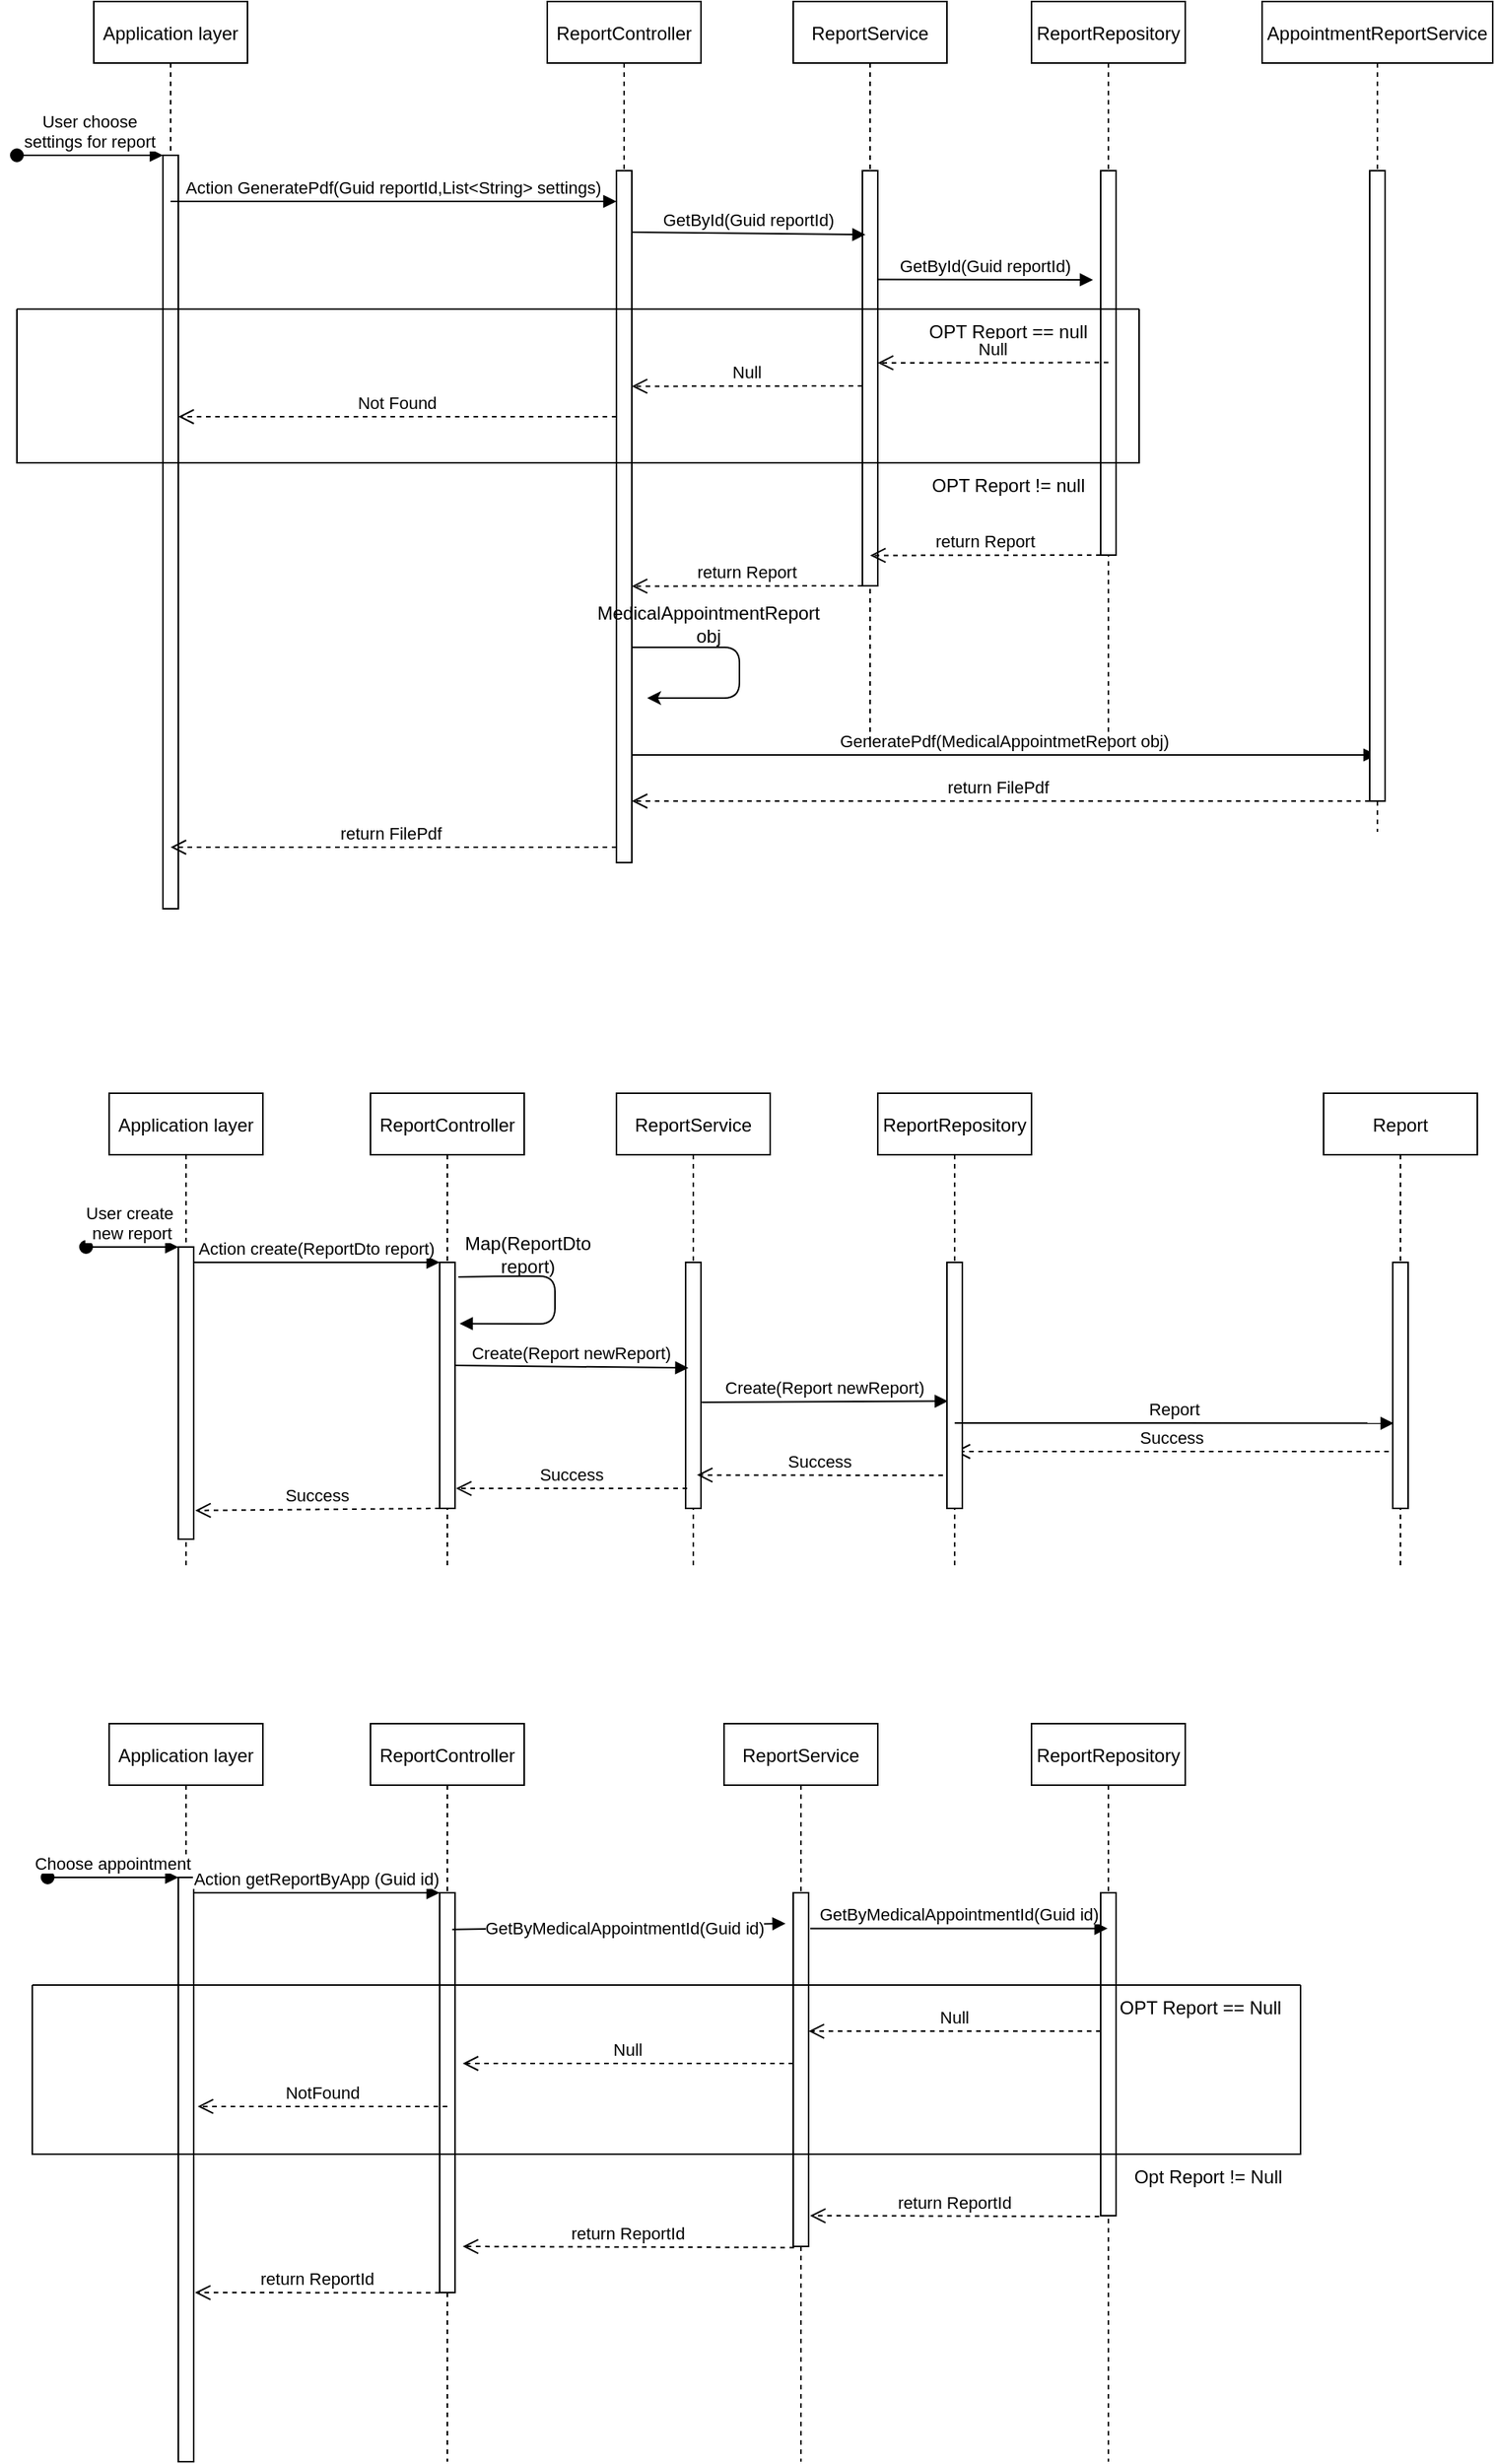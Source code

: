 <mxfile version="20.7.4" type="device"><diagram id="kgpKYQtTHZ0yAKxKKP6v" name="Page-1"><mxGraphModel dx="1235" dy="1774" grid="1" gridSize="10" guides="1" tooltips="1" connect="1" arrows="1" fold="1" page="1" pageScale="1" pageWidth="850" pageHeight="1100" math="0" shadow="0"><root><mxCell id="0"/><mxCell id="1" parent="0"/><mxCell id="3nuBFxr9cyL0pnOWT2aG-1" value="Application layer" style="shape=umlLifeline;perimeter=lifelinePerimeter;container=1;collapsible=0;recursiveResize=0;rounded=0;shadow=0;strokeWidth=1;" parent="1" vertex="1"><mxGeometry x="140" y="120" width="100" height="310" as="geometry"/></mxCell><mxCell id="3nuBFxr9cyL0pnOWT2aG-2" value="" style="points=[];perimeter=orthogonalPerimeter;rounded=0;shadow=0;strokeWidth=1;" parent="3nuBFxr9cyL0pnOWT2aG-1" vertex="1"><mxGeometry x="45" y="100" width="10" height="190" as="geometry"/></mxCell><mxCell id="3nuBFxr9cyL0pnOWT2aG-3" value="User create &#10;new report" style="verticalAlign=bottom;startArrow=oval;endArrow=block;startSize=8;shadow=0;strokeWidth=1;" parent="3nuBFxr9cyL0pnOWT2aG-1" target="3nuBFxr9cyL0pnOWT2aG-2" edge="1"><mxGeometry relative="1" as="geometry"><mxPoint x="-15" y="100" as="sourcePoint"/></mxGeometry></mxCell><mxCell id="3nuBFxr9cyL0pnOWT2aG-5" value="ReportController" style="shape=umlLifeline;perimeter=lifelinePerimeter;container=1;collapsible=0;recursiveResize=0;rounded=0;shadow=0;strokeWidth=1;" parent="1" vertex="1"><mxGeometry x="310" y="120" width="100" height="310" as="geometry"/></mxCell><mxCell id="3nuBFxr9cyL0pnOWT2aG-6" value="" style="points=[];perimeter=orthogonalPerimeter;rounded=0;shadow=0;strokeWidth=1;" parent="3nuBFxr9cyL0pnOWT2aG-5" vertex="1"><mxGeometry x="45" y="110" width="10" height="160" as="geometry"/></mxCell><mxCell id="fV_ot2fg5KsPQ3A62Emf-14" value="" style="verticalAlign=bottom;endArrow=block;shadow=0;strokeWidth=1;exitX=1.22;exitY=0.059;exitDx=0;exitDy=0;exitPerimeter=0;entryX=1.3;entryY=0.249;entryDx=0;entryDy=0;entryPerimeter=0;" parent="3nuBFxr9cyL0pnOWT2aG-5" source="3nuBFxr9cyL0pnOWT2aG-6" target="3nuBFxr9cyL0pnOWT2aG-6" edge="1"><mxGeometry relative="1" as="geometry"><mxPoint x="60" y="120.0" as="sourcePoint"/><mxPoint x="110" y="160" as="targetPoint"/><Array as="points"><mxPoint x="90" y="119"/><mxPoint x="120" y="119"/><mxPoint x="120" y="150"/></Array></mxGeometry></mxCell><mxCell id="3nuBFxr9cyL0pnOWT2aG-7" value="Success" style="verticalAlign=bottom;endArrow=open;dashed=1;endSize=8;exitX=-0.26;exitY=0.769;shadow=0;strokeWidth=1;exitDx=0;exitDy=0;exitPerimeter=0;" parent="1" source="fV_ot2fg5KsPQ3A62Emf-9" edge="1"><mxGeometry relative="1" as="geometry"><mxPoint x="690" y="353" as="targetPoint"/></mxGeometry></mxCell><mxCell id="3nuBFxr9cyL0pnOWT2aG-8" value="Action create(ReportDto report)" style="verticalAlign=bottom;endArrow=block;entryX=0;entryY=0;shadow=0;strokeWidth=1;" parent="1" source="3nuBFxr9cyL0pnOWT2aG-2" target="3nuBFxr9cyL0pnOWT2aG-6" edge="1"><mxGeometry relative="1" as="geometry"><mxPoint x="285" y="240" as="sourcePoint"/></mxGeometry></mxCell><mxCell id="fV_ot2fg5KsPQ3A62Emf-4" value="ReportService" style="shape=umlLifeline;perimeter=lifelinePerimeter;container=1;collapsible=0;recursiveResize=0;rounded=0;shadow=0;strokeWidth=1;" parent="1" vertex="1"><mxGeometry x="470" y="120" width="100" height="310" as="geometry"/></mxCell><mxCell id="fV_ot2fg5KsPQ3A62Emf-5" value="" style="points=[];perimeter=orthogonalPerimeter;rounded=0;shadow=0;strokeWidth=1;" parent="fV_ot2fg5KsPQ3A62Emf-4" vertex="1"><mxGeometry x="45" y="110" width="10" height="160" as="geometry"/></mxCell><mxCell id="fV_ot2fg5KsPQ3A62Emf-6" value="ReportRepository" style="shape=umlLifeline;perimeter=lifelinePerimeter;container=1;collapsible=0;recursiveResize=0;rounded=0;shadow=0;strokeWidth=1;" parent="1" vertex="1"><mxGeometry x="640" y="120" width="100" height="310" as="geometry"/></mxCell><mxCell id="fV_ot2fg5KsPQ3A62Emf-7" value="" style="points=[];perimeter=orthogonalPerimeter;rounded=0;shadow=0;strokeWidth=1;" parent="fV_ot2fg5KsPQ3A62Emf-6" vertex="1"><mxGeometry x="45" y="110" width="10" height="160" as="geometry"/></mxCell><mxCell id="fV_ot2fg5KsPQ3A62Emf-8" value="Report" style="shape=umlLifeline;perimeter=lifelinePerimeter;container=1;collapsible=0;recursiveResize=0;rounded=0;shadow=0;strokeWidth=1;" parent="1" vertex="1"><mxGeometry x="930" y="120" width="100" height="310" as="geometry"/></mxCell><mxCell id="fV_ot2fg5KsPQ3A62Emf-9" value="" style="points=[];perimeter=orthogonalPerimeter;rounded=0;shadow=0;strokeWidth=1;" parent="fV_ot2fg5KsPQ3A62Emf-8" vertex="1"><mxGeometry x="45" y="110" width="10" height="160" as="geometry"/></mxCell><mxCell id="fV_ot2fg5KsPQ3A62Emf-13" value="Create(Report newReport)" style="verticalAlign=bottom;endArrow=block;shadow=0;strokeWidth=1;exitX=0.98;exitY=0.419;exitDx=0;exitDy=0;exitPerimeter=0;entryX=0.18;entryY=0.429;entryDx=0;entryDy=0;entryPerimeter=0;" parent="1" source="3nuBFxr9cyL0pnOWT2aG-6" target="fV_ot2fg5KsPQ3A62Emf-5" edge="1"><mxGeometry relative="1" as="geometry"><mxPoint x="366.4" y="242.64" as="sourcePoint"/><mxPoint x="513.6" y="242.64" as="targetPoint"/><Array as="points"/></mxGeometry></mxCell><mxCell id="fV_ot2fg5KsPQ3A62Emf-15" value="Map(ReportDto report)" style="text;html=1;strokeColor=none;fillColor=none;align=center;verticalAlign=middle;whiteSpace=wrap;rounded=0;" parent="1" vertex="1"><mxGeometry x="355" y="210" width="115" height="30" as="geometry"/></mxCell><mxCell id="fV_ot2fg5KsPQ3A62Emf-16" value="Create(Report newReport)" style="verticalAlign=bottom;endArrow=block;shadow=0;strokeWidth=1;exitX=1.06;exitY=0.569;exitDx=0;exitDy=0;exitPerimeter=0;entryX=0.06;entryY=0.564;entryDx=0;entryDy=0;entryPerimeter=0;" parent="1" source="fV_ot2fg5KsPQ3A62Emf-5" target="fV_ot2fg5KsPQ3A62Emf-7" edge="1"><mxGeometry relative="1" as="geometry"><mxPoint x="530" y="320" as="sourcePoint"/><mxPoint x="682" y="321.6" as="targetPoint"/><Array as="points"/></mxGeometry></mxCell><mxCell id="fV_ot2fg5KsPQ3A62Emf-17" value="Report" style="verticalAlign=bottom;endArrow=block;shadow=0;strokeWidth=1;exitX=0.5;exitY=0.653;exitDx=0;exitDy=0;exitPerimeter=0;entryX=0.06;entryY=0.654;entryDx=0;entryDy=0;entryPerimeter=0;" parent="1" source="fV_ot2fg5KsPQ3A62Emf-7" target="fV_ot2fg5KsPQ3A62Emf-9" edge="1"><mxGeometry relative="1" as="geometry"><mxPoint x="700.0" y="335.3" as="sourcePoint"/><mxPoint x="860.0" y="334.5" as="targetPoint"/><Array as="points"/></mxGeometry></mxCell><mxCell id="vov_eMmwPncRA-YWhU7L-2" value="Success" style="verticalAlign=bottom;endArrow=open;dashed=1;endSize=8;exitX=-0.26;exitY=0.866;shadow=0;strokeWidth=1;exitDx=0;exitDy=0;exitPerimeter=0;entryX=0.524;entryY=0.59;entryDx=0;entryDy=0;entryPerimeter=0;" edge="1" parent="1" source="fV_ot2fg5KsPQ3A62Emf-7"><mxGeometry relative="1" as="geometry"><mxPoint x="522.4" y="368.3" as="targetPoint"/><mxPoint x="686.4" y="363.04" as="sourcePoint"/></mxGeometry></mxCell><mxCell id="vov_eMmwPncRA-YWhU7L-3" value="Success" style="verticalAlign=bottom;endArrow=open;dashed=1;endSize=8;exitX=0.1;exitY=0.919;shadow=0;strokeWidth=1;exitDx=0;exitDy=0;exitPerimeter=0;entryX=1.06;entryY=0.919;entryDx=0;entryDy=0;entryPerimeter=0;" edge="1" parent="1" source="fV_ot2fg5KsPQ3A62Emf-5" target="3nuBFxr9cyL0pnOWT2aG-6"><mxGeometry relative="1" as="geometry"><mxPoint x="370" y="388" as="targetPoint"/><mxPoint x="515.0" y="390" as="sourcePoint"/></mxGeometry></mxCell><mxCell id="vov_eMmwPncRA-YWhU7L-4" value="Success" style="verticalAlign=bottom;endArrow=open;dashed=1;endSize=8;shadow=0;strokeWidth=1;entryX=1.1;entryY=0.902;entryDx=0;entryDy=0;entryPerimeter=0;" edge="1" parent="1" target="3nuBFxr9cyL0pnOWT2aG-2"><mxGeometry relative="1" as="geometry"><mxPoint x="188.6" y="391.6" as="targetPoint"/><mxPoint x="355" y="390" as="sourcePoint"/></mxGeometry></mxCell><mxCell id="vov_eMmwPncRA-YWhU7L-9" value="Application layer" style="shape=umlLifeline;perimeter=lifelinePerimeter;container=1;collapsible=0;recursiveResize=0;rounded=0;shadow=0;strokeWidth=1;" vertex="1" parent="1"><mxGeometry x="140" y="530" width="100" height="480" as="geometry"/></mxCell><mxCell id="vov_eMmwPncRA-YWhU7L-10" value="" style="points=[];perimeter=orthogonalPerimeter;rounded=0;shadow=0;strokeWidth=1;" vertex="1" parent="vov_eMmwPncRA-YWhU7L-9"><mxGeometry x="45" y="100" width="10" height="380" as="geometry"/></mxCell><mxCell id="vov_eMmwPncRA-YWhU7L-11" value="Choose appointment" style="verticalAlign=bottom;startArrow=oval;endArrow=block;startSize=8;shadow=0;strokeWidth=1;" edge="1" parent="vov_eMmwPncRA-YWhU7L-9" target="vov_eMmwPncRA-YWhU7L-10"><mxGeometry relative="1" as="geometry"><mxPoint x="-40" y="100" as="sourcePoint"/></mxGeometry></mxCell><mxCell id="vov_eMmwPncRA-YWhU7L-12" value="ReportController" style="shape=umlLifeline;perimeter=lifelinePerimeter;container=1;collapsible=0;recursiveResize=0;rounded=0;shadow=0;strokeWidth=1;" vertex="1" parent="1"><mxGeometry x="310" y="530" width="100" height="480" as="geometry"/></mxCell><mxCell id="vov_eMmwPncRA-YWhU7L-13" value="" style="points=[];perimeter=orthogonalPerimeter;rounded=0;shadow=0;strokeWidth=1;" vertex="1" parent="vov_eMmwPncRA-YWhU7L-12"><mxGeometry x="45" y="110" width="10" height="260" as="geometry"/></mxCell><mxCell id="vov_eMmwPncRA-YWhU7L-16" value="Action getReportByApp (Guid id)" style="verticalAlign=bottom;endArrow=block;entryX=0;entryY=0;shadow=0;strokeWidth=1;" edge="1" parent="1" source="vov_eMmwPncRA-YWhU7L-10" target="vov_eMmwPncRA-YWhU7L-13"><mxGeometry relative="1" as="geometry"><mxPoint x="285" y="650" as="sourcePoint"/></mxGeometry></mxCell><mxCell id="vov_eMmwPncRA-YWhU7L-17" value="ReportService" style="shape=umlLifeline;perimeter=lifelinePerimeter;container=1;collapsible=0;recursiveResize=0;rounded=0;shadow=0;strokeWidth=1;" vertex="1" parent="1"><mxGeometry x="540" y="530" width="100" height="480" as="geometry"/></mxCell><mxCell id="vov_eMmwPncRA-YWhU7L-18" value="" style="points=[];perimeter=orthogonalPerimeter;rounded=0;shadow=0;strokeWidth=1;" vertex="1" parent="vov_eMmwPncRA-YWhU7L-17"><mxGeometry x="45" y="110" width="10" height="230" as="geometry"/></mxCell><mxCell id="vov_eMmwPncRA-YWhU7L-19" value="ReportRepository" style="shape=umlLifeline;perimeter=lifelinePerimeter;container=1;collapsible=0;recursiveResize=0;rounded=0;shadow=0;strokeWidth=1;" vertex="1" parent="1"><mxGeometry x="740" y="530" width="100" height="480" as="geometry"/></mxCell><mxCell id="vov_eMmwPncRA-YWhU7L-20" value="" style="points=[];perimeter=orthogonalPerimeter;rounded=0;shadow=0;strokeWidth=1;" vertex="1" parent="vov_eMmwPncRA-YWhU7L-19"><mxGeometry x="45" y="110" width="10" height="210" as="geometry"/></mxCell><mxCell id="vov_eMmwPncRA-YWhU7L-14" value="" style="verticalAlign=bottom;endArrow=block;shadow=0;strokeWidth=1;exitX=0.532;exitY=0.279;exitDx=0;exitDy=0;exitPerimeter=0;" edge="1" parent="1" source="vov_eMmwPncRA-YWhU7L-12"><mxGeometry relative="1" as="geometry"><mxPoint x="370" y="650.0" as="sourcePoint"/><mxPoint x="580" y="660" as="targetPoint"/><Array as="points"/></mxGeometry></mxCell><mxCell id="vov_eMmwPncRA-YWhU7L-30" value="GetByMedicalAppointmentId(Guid id)" style="edgeLabel;html=1;align=center;verticalAlign=middle;resizable=0;points=[];" vertex="1" connectable="0" parent="vov_eMmwPncRA-YWhU7L-14"><mxGeometry x="0.027" y="-1" relative="1" as="geometry"><mxPoint as="offset"/></mxGeometry></mxCell><mxCell id="vov_eMmwPncRA-YWhU7L-31" value="GetByMedicalAppointmentId(Guid id)" style="verticalAlign=bottom;endArrow=block;shadow=0;strokeWidth=1;exitX=1.1;exitY=0.101;exitDx=0;exitDy=0;exitPerimeter=0;" edge="1" parent="1" source="vov_eMmwPncRA-YWhU7L-18" target="vov_eMmwPncRA-YWhU7L-19"><mxGeometry relative="1" as="geometry"><mxPoint x="600" y="670" as="sourcePoint"/><mxPoint x="760" y="670" as="targetPoint"/></mxGeometry></mxCell><mxCell id="vov_eMmwPncRA-YWhU7L-33" value="" style="swimlane;startSize=0;" vertex="1" parent="1"><mxGeometry x="90" y="700" width="825" height="110" as="geometry"/></mxCell><mxCell id="vov_eMmwPncRA-YWhU7L-34" value="OPT Report == Null" style="text;html=1;strokeColor=none;fillColor=none;align=center;verticalAlign=middle;whiteSpace=wrap;rounded=0;" vertex="1" parent="vov_eMmwPncRA-YWhU7L-33"><mxGeometry x="695" width="130" height="30" as="geometry"/></mxCell><mxCell id="vov_eMmwPncRA-YWhU7L-35" value="Null" style="verticalAlign=bottom;endArrow=open;dashed=1;endSize=8;exitX=-0.26;exitY=0.769;shadow=0;strokeWidth=1;exitDx=0;exitDy=0;exitPerimeter=0;" edge="1" parent="vov_eMmwPncRA-YWhU7L-33" target="vov_eMmwPncRA-YWhU7L-18"><mxGeometry relative="1" as="geometry"><mxPoint x="412.6" y="30" as="targetPoint"/><mxPoint x="695.0" y="30.04" as="sourcePoint"/></mxGeometry></mxCell><mxCell id="vov_eMmwPncRA-YWhU7L-36" value="Null" style="verticalAlign=bottom;endArrow=open;dashed=1;endSize=8;shadow=0;strokeWidth=1;" edge="1" parent="1" source="vov_eMmwPncRA-YWhU7L-18"><mxGeometry relative="1" as="geometry"><mxPoint x="370" y="751" as="targetPoint"/><mxPoint x="576.6" y="750" as="sourcePoint"/></mxGeometry></mxCell><mxCell id="vov_eMmwPncRA-YWhU7L-37" value="NotFound" style="verticalAlign=bottom;endArrow=open;dashed=1;endSize=8;shadow=0;strokeWidth=1;entryX=1.26;entryY=0.392;entryDx=0;entryDy=0;entryPerimeter=0;" edge="1" parent="1" target="vov_eMmwPncRA-YWhU7L-10"><mxGeometry relative="1" as="geometry"><mxPoint x="200.0" y="771" as="targetPoint"/><mxPoint x="360" y="779" as="sourcePoint"/></mxGeometry></mxCell><mxCell id="vov_eMmwPncRA-YWhU7L-38" value="Opt Report != Null" style="text;html=1;strokeColor=none;fillColor=none;align=center;verticalAlign=middle;whiteSpace=wrap;rounded=0;" vertex="1" parent="1"><mxGeometry x="800" y="810" width="110" height="30" as="geometry"/></mxCell><mxCell id="vov_eMmwPncRA-YWhU7L-40" value="return ReportId" style="verticalAlign=bottom;endArrow=open;dashed=1;endSize=8;exitX=-0.26;exitY=0.769;shadow=0;strokeWidth=1;exitDx=0;exitDy=0;exitPerimeter=0;entryX=1.18;entryY=0.242;entryDx=0;entryDy=0;entryPerimeter=0;" edge="1" parent="1"><mxGeometry relative="1" as="geometry"><mxPoint x="595.9" y="850" as="targetPoint"/><mxPoint x="784.1" y="850.5" as="sourcePoint"/></mxGeometry></mxCell><mxCell id="vov_eMmwPncRA-YWhU7L-41" value="return ReportId" style="verticalAlign=bottom;endArrow=open;dashed=1;endSize=8;exitX=0.06;exitY=0.302;shadow=0;strokeWidth=1;exitDx=0;exitDy=0;exitPerimeter=0;" edge="1" parent="1"><mxGeometry relative="1" as="geometry"><mxPoint x="370" y="870" as="targetPoint"/><mxPoint x="585.6" y="870.74" as="sourcePoint"/></mxGeometry></mxCell><mxCell id="vov_eMmwPncRA-YWhU7L-43" value="return ReportId" style="verticalAlign=bottom;endArrow=open;dashed=1;endSize=8;exitX=0.18;exitY=0.376;shadow=0;strokeWidth=1;exitDx=0;exitDy=0;exitPerimeter=0;entryX=1.26;entryY=0.392;entryDx=0;entryDy=0;entryPerimeter=0;" edge="1" parent="1"><mxGeometry relative="1" as="geometry"><mxPoint x="195.8" y="900" as="targetPoint"/><mxPoint x="355.0" y="900.16" as="sourcePoint"/></mxGeometry></mxCell><mxCell id="vov_eMmwPncRA-YWhU7L-44" value="Application layer" style="shape=umlLifeline;perimeter=lifelinePerimeter;container=1;collapsible=0;recursiveResize=0;rounded=0;shadow=0;strokeWidth=1;" vertex="1" parent="1"><mxGeometry x="130" y="-590" width="100" height="590" as="geometry"/></mxCell><mxCell id="vov_eMmwPncRA-YWhU7L-45" value="" style="points=[];perimeter=orthogonalPerimeter;rounded=0;shadow=0;strokeWidth=1;" vertex="1" parent="vov_eMmwPncRA-YWhU7L-44"><mxGeometry x="45" y="100" width="10" height="490" as="geometry"/></mxCell><mxCell id="vov_eMmwPncRA-YWhU7L-46" value="User choose &#10;settings for report" style="verticalAlign=bottom;startArrow=oval;endArrow=block;startSize=8;shadow=0;strokeWidth=1;" edge="1" parent="vov_eMmwPncRA-YWhU7L-44" target="vov_eMmwPncRA-YWhU7L-45"><mxGeometry relative="1" as="geometry"><mxPoint x="-50" y="100" as="sourcePoint"/></mxGeometry></mxCell><mxCell id="vov_eMmwPncRA-YWhU7L-47" value="ReportController" style="shape=umlLifeline;perimeter=lifelinePerimeter;container=1;collapsible=0;recursiveResize=0;rounded=0;shadow=0;strokeWidth=1;" vertex="1" parent="1"><mxGeometry x="425" y="-590" width="100" height="560" as="geometry"/></mxCell><mxCell id="vov_eMmwPncRA-YWhU7L-48" value="" style="points=[];perimeter=orthogonalPerimeter;rounded=0;shadow=0;strokeWidth=1;" vertex="1" parent="vov_eMmwPncRA-YWhU7L-47"><mxGeometry x="45" y="110" width="10" height="450" as="geometry"/></mxCell><mxCell id="vov_eMmwPncRA-YWhU7L-67" value="Action GeneratePdf(Guid reportId,List&lt;String&gt; settings)" style="verticalAlign=bottom;endArrow=block;entryX=0;entryY=0;shadow=0;strokeWidth=1;" edge="1" parent="vov_eMmwPncRA-YWhU7L-47" source="vov_eMmwPncRA-YWhU7L-44"><mxGeometry relative="1" as="geometry"><mxPoint x="-225" y="130" as="sourcePoint"/><mxPoint x="45" y="130" as="targetPoint"/></mxGeometry></mxCell><mxCell id="vov_eMmwPncRA-YWhU7L-84" value="" style="endArrow=classic;html=1;rounded=1;" edge="1" parent="vov_eMmwPncRA-YWhU7L-47"><mxGeometry width="50" height="50" relative="1" as="geometry"><mxPoint x="55" y="420" as="sourcePoint"/><mxPoint x="65" y="453" as="targetPoint"/><Array as="points"><mxPoint x="125" y="420"/><mxPoint x="125" y="453"/></Array></mxGeometry></mxCell><mxCell id="vov_eMmwPncRA-YWhU7L-86" value="GeneratePdf(MedicalAppointmetReport obj)" style="verticalAlign=bottom;endArrow=block;shadow=0;strokeWidth=1;exitX=0.98;exitY=0.419;exitDx=0;exitDy=0;exitPerimeter=0;" edge="1" parent="vov_eMmwPncRA-YWhU7L-47" target="vov_eMmwPncRA-YWhU7L-65"><mxGeometry relative="1" as="geometry"><mxPoint x="55" y="490" as="sourcePoint"/><mxPoint x="207" y="491.6" as="targetPoint"/><Array as="points"/></mxGeometry></mxCell><mxCell id="vov_eMmwPncRA-YWhU7L-52" value="ReportService" style="shape=umlLifeline;perimeter=lifelinePerimeter;container=1;collapsible=0;recursiveResize=0;rounded=0;shadow=0;strokeWidth=1;" vertex="1" parent="1"><mxGeometry x="585" y="-590" width="100" height="480" as="geometry"/></mxCell><mxCell id="vov_eMmwPncRA-YWhU7L-66" value="" style="points=[];perimeter=orthogonalPerimeter;rounded=0;shadow=0;strokeWidth=1;" vertex="1" parent="vov_eMmwPncRA-YWhU7L-52"><mxGeometry x="45" y="110" width="10" height="270" as="geometry"/></mxCell><mxCell id="vov_eMmwPncRA-YWhU7L-68" value="GetById(Guid reportId)" style="verticalAlign=bottom;endArrow=block;shadow=0;strokeWidth=1;exitX=0.98;exitY=0.419;exitDx=0;exitDy=0;exitPerimeter=0;entryX=0.18;entryY=0.429;entryDx=0;entryDy=0;entryPerimeter=0;" edge="1" parent="vov_eMmwPncRA-YWhU7L-52"><mxGeometry relative="1" as="geometry"><mxPoint x="-105.0" y="150.0" as="sourcePoint"/><mxPoint x="47" y="151.6" as="targetPoint"/><Array as="points"/></mxGeometry></mxCell><mxCell id="vov_eMmwPncRA-YWhU7L-80" value="return Report" style="verticalAlign=bottom;endArrow=open;dashed=1;endSize=8;exitX=-0.26;exitY=0.866;shadow=0;strokeWidth=1;exitDx=0;exitDy=0;exitPerimeter=0;" edge="1" parent="vov_eMmwPncRA-YWhU7L-52"><mxGeometry relative="1" as="geometry"><mxPoint x="-105" y="380.24" as="targetPoint"/><mxPoint x="45" y="380" as="sourcePoint"/></mxGeometry></mxCell><mxCell id="vov_eMmwPncRA-YWhU7L-54" value="ReportRepository" style="shape=umlLifeline;perimeter=lifelinePerimeter;container=1;collapsible=0;recursiveResize=0;rounded=0;shadow=0;strokeWidth=1;" vertex="1" parent="1"><mxGeometry x="740" y="-590" width="100" height="480" as="geometry"/></mxCell><mxCell id="vov_eMmwPncRA-YWhU7L-55" value="" style="points=[];perimeter=orthogonalPerimeter;rounded=0;shadow=0;strokeWidth=1;" vertex="1" parent="vov_eMmwPncRA-YWhU7L-54"><mxGeometry x="45" y="110" width="10" height="250" as="geometry"/></mxCell><mxCell id="vov_eMmwPncRA-YWhU7L-70" value="GetById(Guid reportId)" style="verticalAlign=bottom;endArrow=block;shadow=0;strokeWidth=1;exitX=1.06;exitY=0.569;exitDx=0;exitDy=0;exitPerimeter=0;" edge="1" parent="vov_eMmwPncRA-YWhU7L-54"><mxGeometry relative="1" as="geometry"><mxPoint x="-100.0" y="180.8" as="sourcePoint"/><mxPoint x="40" y="181" as="targetPoint"/><Array as="points"/></mxGeometry></mxCell><mxCell id="vov_eMmwPncRA-YWhU7L-76" value="OPT Report != null" style="text;html=1;strokeColor=none;fillColor=none;align=center;verticalAlign=middle;whiteSpace=wrap;rounded=0;" vertex="1" parent="vov_eMmwPncRA-YWhU7L-54"><mxGeometry x="-75" y="300" width="120" height="30" as="geometry"/></mxCell><mxCell id="vov_eMmwPncRA-YWhU7L-77" value="return Report" style="verticalAlign=bottom;endArrow=open;dashed=1;endSize=8;exitX=-0.26;exitY=0.866;shadow=0;strokeWidth=1;exitDx=0;exitDy=0;exitPerimeter=0;" edge="1" parent="vov_eMmwPncRA-YWhU7L-54"><mxGeometry relative="1" as="geometry"><mxPoint x="-105" y="360.24" as="targetPoint"/><mxPoint x="45" y="360" as="sourcePoint"/></mxGeometry></mxCell><mxCell id="vov_eMmwPncRA-YWhU7L-65" value="AppointmentReportService" style="shape=umlLifeline;perimeter=lifelinePerimeter;container=1;collapsible=0;recursiveResize=0;rounded=0;shadow=0;strokeWidth=1;" vertex="1" parent="1"><mxGeometry x="890" y="-590" width="150" height="540" as="geometry"/></mxCell><mxCell id="vov_eMmwPncRA-YWhU7L-53" value="" style="points=[];perimeter=orthogonalPerimeter;rounded=0;shadow=0;strokeWidth=1;" vertex="1" parent="vov_eMmwPncRA-YWhU7L-65"><mxGeometry x="70" y="110" width="10" height="410" as="geometry"/></mxCell><mxCell id="vov_eMmwPncRA-YWhU7L-87" value="return FilePdf " style="verticalAlign=bottom;endArrow=open;dashed=1;endSize=8;exitX=-0.26;exitY=0.866;shadow=0;strokeWidth=1;exitDx=0;exitDy=0;exitPerimeter=0;" edge="1" parent="vov_eMmwPncRA-YWhU7L-65"><mxGeometry relative="1" as="geometry"><mxPoint x="-410" y="520" as="targetPoint"/><mxPoint x="70" y="520" as="sourcePoint"/></mxGeometry></mxCell><mxCell id="vov_eMmwPncRA-YWhU7L-71" value="" style="swimlane;startSize=0;" vertex="1" parent="1"><mxGeometry x="80" y="-390" width="730" height="100" as="geometry"/></mxCell><mxCell id="vov_eMmwPncRA-YWhU7L-72" value="OPT Report == null" style="text;html=1;strokeColor=none;fillColor=none;align=center;verticalAlign=middle;whiteSpace=wrap;rounded=0;" vertex="1" parent="vov_eMmwPncRA-YWhU7L-71"><mxGeometry x="585" width="120" height="30" as="geometry"/></mxCell><mxCell id="vov_eMmwPncRA-YWhU7L-73" value="Null" style="verticalAlign=bottom;endArrow=open;dashed=1;endSize=8;exitX=-0.26;exitY=0.866;shadow=0;strokeWidth=1;exitDx=0;exitDy=0;exitPerimeter=0;" edge="1" parent="vov_eMmwPncRA-YWhU7L-71"><mxGeometry relative="1" as="geometry"><mxPoint x="560" y="35" as="targetPoint"/><mxPoint x="710.0" y="34.76" as="sourcePoint"/></mxGeometry></mxCell><mxCell id="vov_eMmwPncRA-YWhU7L-74" value="Null" style="verticalAlign=bottom;endArrow=open;dashed=1;endSize=8;exitX=-0.26;exitY=0.866;shadow=0;strokeWidth=1;exitDx=0;exitDy=0;exitPerimeter=0;" edge="1" parent="vov_eMmwPncRA-YWhU7L-71"><mxGeometry relative="1" as="geometry"><mxPoint x="400" y="50.24" as="targetPoint"/><mxPoint x="550" y="50" as="sourcePoint"/></mxGeometry></mxCell><mxCell id="vov_eMmwPncRA-YWhU7L-75" value="Not Found" style="verticalAlign=bottom;endArrow=open;dashed=1;endSize=8;exitX=-0.26;exitY=0.866;shadow=0;strokeWidth=1;exitDx=0;exitDy=0;exitPerimeter=0;" edge="1" parent="vov_eMmwPncRA-YWhU7L-71" target="vov_eMmwPncRA-YWhU7L-45"><mxGeometry relative="1" as="geometry"><mxPoint x="240" y="70.24" as="targetPoint"/><mxPoint x="390" y="70" as="sourcePoint"/></mxGeometry></mxCell><mxCell id="vov_eMmwPncRA-YWhU7L-85" value="MedicalAppointmentReport obj" style="text;html=1;strokeColor=none;fillColor=none;align=center;verticalAlign=middle;whiteSpace=wrap;rounded=0;" vertex="1" parent="1"><mxGeometry x="500" y="-200" width="60" height="30" as="geometry"/></mxCell><mxCell id="vov_eMmwPncRA-YWhU7L-88" value="return FilePdf " style="verticalAlign=bottom;endArrow=open;dashed=1;endSize=8;shadow=0;strokeWidth=1;" edge="1" parent="1"><mxGeometry relative="1" as="geometry"><mxPoint x="180" y="-40" as="targetPoint"/><mxPoint x="470" y="-40" as="sourcePoint"/></mxGeometry></mxCell></root></mxGraphModel></diagram></mxfile>